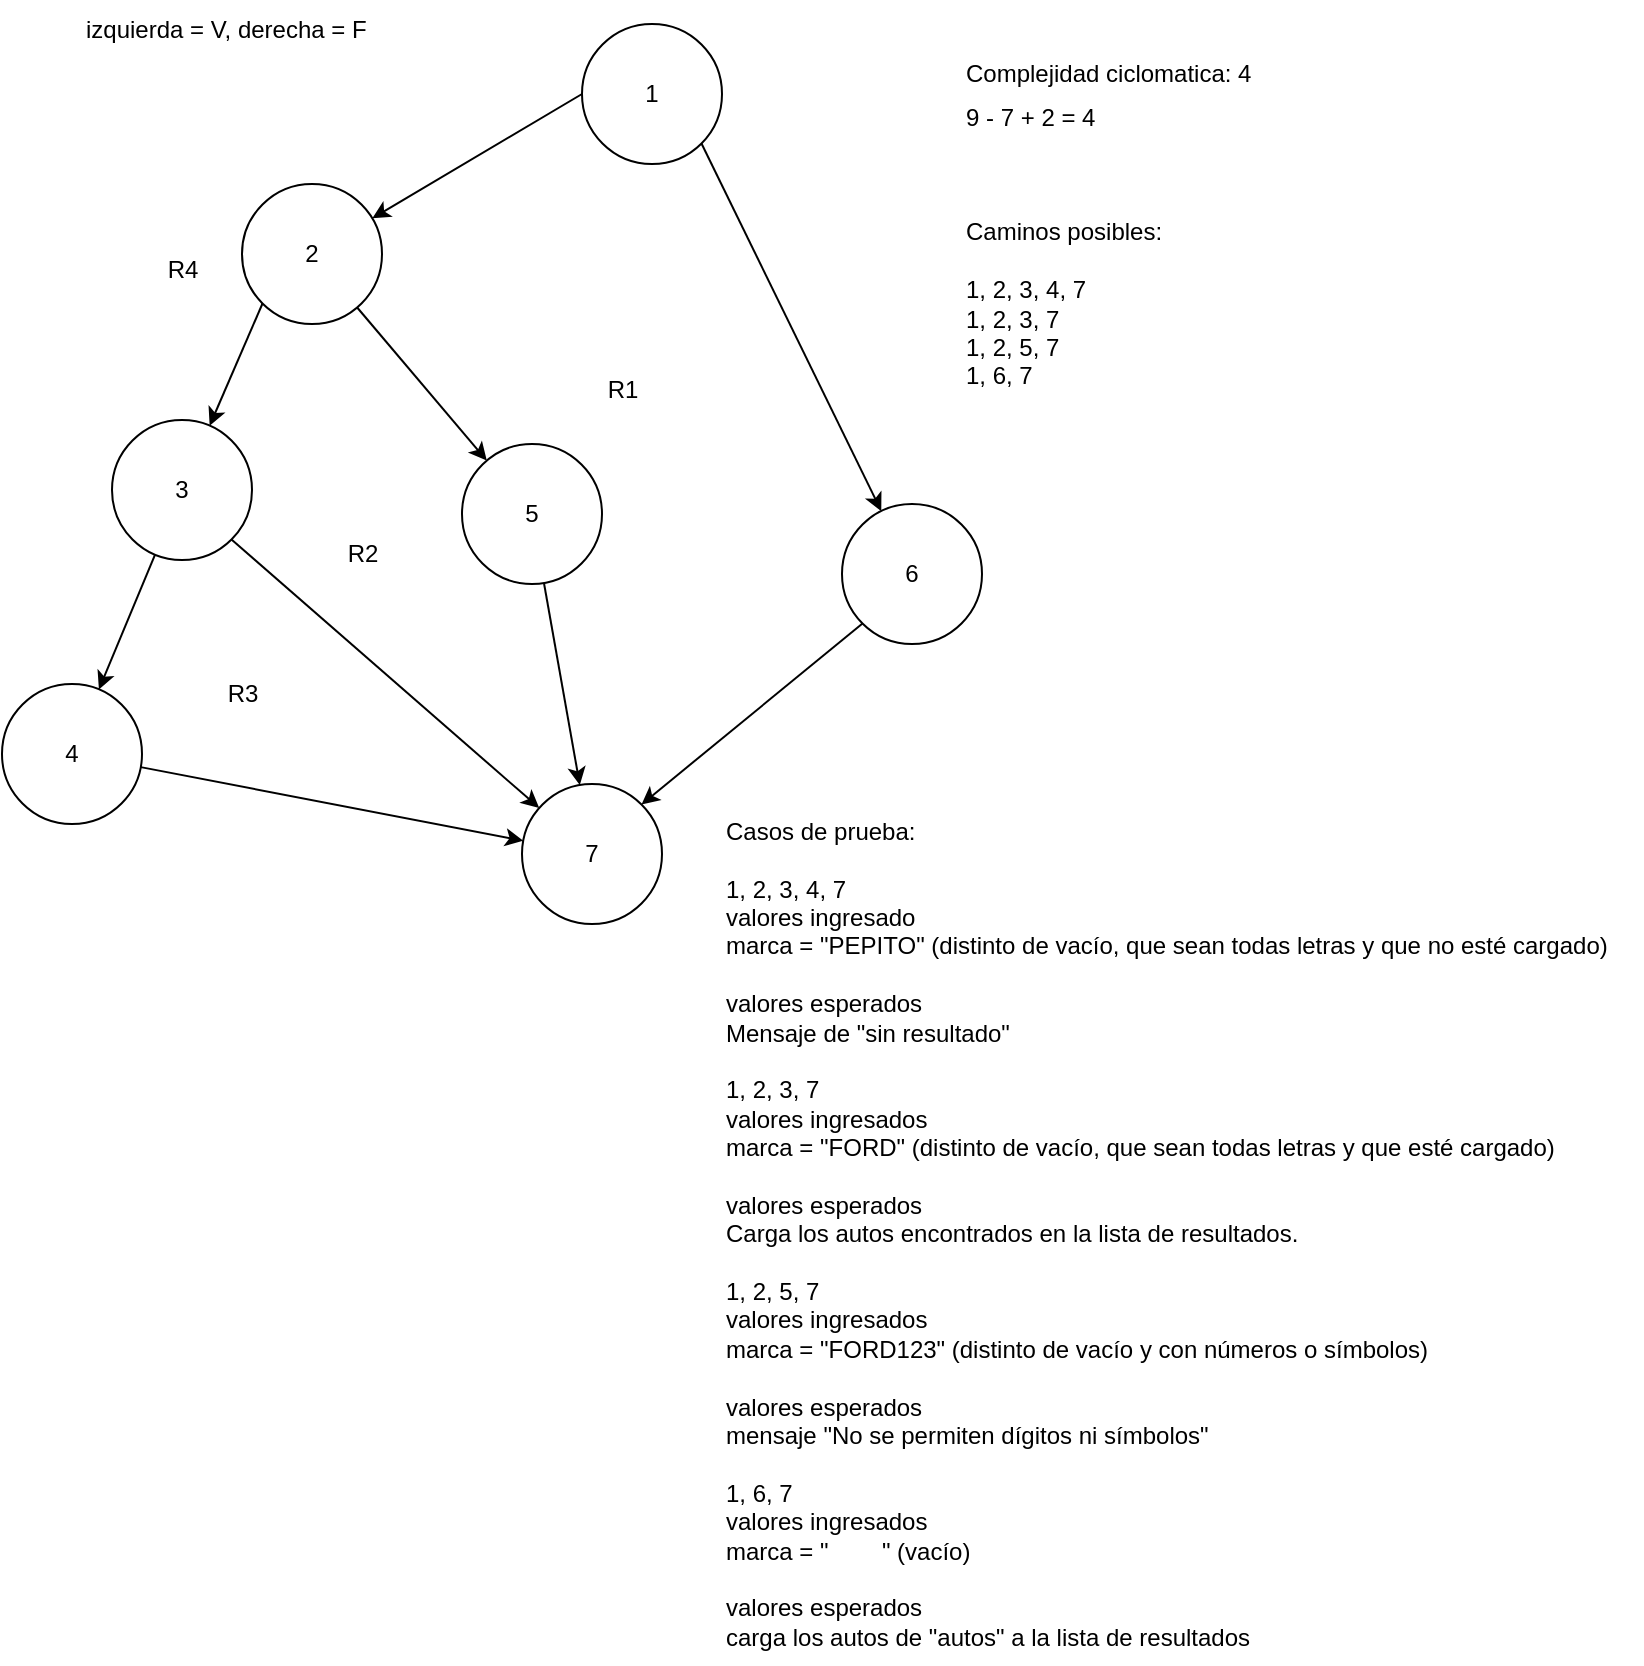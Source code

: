 <mxfile version="28.0.7">
  <diagram name="Página-1" id="BD-nxRVB3Ayex5wVRNk0">
    <mxGraphModel dx="982" dy="922" grid="1" gridSize="10" guides="1" tooltips="1" connect="1" arrows="1" fold="1" page="1" pageScale="1" pageWidth="827" pageHeight="1169" math="0" shadow="0">
      <root>
        <mxCell id="0" />
        <mxCell id="1" parent="0" />
        <mxCell id="3hG6TlRgSLibvt2rv8aY-10" style="rounded=0;orthogonalLoop=1;jettySize=auto;html=1;exitX=1;exitY=1;exitDx=0;exitDy=0;" edge="1" parent="1" source="3hG6TlRgSLibvt2rv8aY-1" target="3hG6TlRgSLibvt2rv8aY-7">
          <mxGeometry relative="1" as="geometry" />
        </mxCell>
        <mxCell id="3hG6TlRgSLibvt2rv8aY-12" style="rounded=0;orthogonalLoop=1;jettySize=auto;html=1;exitX=0;exitY=0.5;exitDx=0;exitDy=0;" edge="1" parent="1" source="3hG6TlRgSLibvt2rv8aY-1" target="3hG6TlRgSLibvt2rv8aY-3">
          <mxGeometry relative="1" as="geometry" />
        </mxCell>
        <mxCell id="3hG6TlRgSLibvt2rv8aY-1" value="1" style="ellipse;whiteSpace=wrap;html=1;aspect=fixed;" vertex="1" parent="1">
          <mxGeometry x="290" y="30" width="70" height="70" as="geometry" />
        </mxCell>
        <mxCell id="3hG6TlRgSLibvt2rv8aY-13" style="rounded=0;orthogonalLoop=1;jettySize=auto;html=1;" edge="1" parent="1" source="3hG6TlRgSLibvt2rv8aY-3" target="3hG6TlRgSLibvt2rv8aY-6">
          <mxGeometry relative="1" as="geometry" />
        </mxCell>
        <mxCell id="3hG6TlRgSLibvt2rv8aY-19" style="rounded=0;orthogonalLoop=1;jettySize=auto;html=1;exitX=0;exitY=1;exitDx=0;exitDy=0;" edge="1" parent="1" source="3hG6TlRgSLibvt2rv8aY-3" target="3hG6TlRgSLibvt2rv8aY-4">
          <mxGeometry relative="1" as="geometry" />
        </mxCell>
        <mxCell id="3hG6TlRgSLibvt2rv8aY-3" value="2" style="ellipse;whiteSpace=wrap;html=1;aspect=fixed;" vertex="1" parent="1">
          <mxGeometry x="120" y="110" width="70" height="70" as="geometry" />
        </mxCell>
        <mxCell id="3hG6TlRgSLibvt2rv8aY-16" style="rounded=0;orthogonalLoop=1;jettySize=auto;html=1;" edge="1" parent="1" source="3hG6TlRgSLibvt2rv8aY-4" target="3hG6TlRgSLibvt2rv8aY-5">
          <mxGeometry relative="1" as="geometry" />
        </mxCell>
        <mxCell id="3hG6TlRgSLibvt2rv8aY-20" style="rounded=0;orthogonalLoop=1;jettySize=auto;html=1;exitX=1;exitY=1;exitDx=0;exitDy=0;" edge="1" parent="1" source="3hG6TlRgSLibvt2rv8aY-4" target="3hG6TlRgSLibvt2rv8aY-8">
          <mxGeometry relative="1" as="geometry" />
        </mxCell>
        <mxCell id="3hG6TlRgSLibvt2rv8aY-4" value="3" style="ellipse;whiteSpace=wrap;html=1;aspect=fixed;" vertex="1" parent="1">
          <mxGeometry x="55" y="228" width="70" height="70" as="geometry" />
        </mxCell>
        <mxCell id="3hG6TlRgSLibvt2rv8aY-17" style="rounded=0;orthogonalLoop=1;jettySize=auto;html=1;" edge="1" parent="1" source="3hG6TlRgSLibvt2rv8aY-5" target="3hG6TlRgSLibvt2rv8aY-8">
          <mxGeometry relative="1" as="geometry" />
        </mxCell>
        <mxCell id="3hG6TlRgSLibvt2rv8aY-5" value="4" style="ellipse;whiteSpace=wrap;html=1;aspect=fixed;" vertex="1" parent="1">
          <mxGeometry y="360" width="70" height="70" as="geometry" />
        </mxCell>
        <mxCell id="3hG6TlRgSLibvt2rv8aY-14" style="rounded=0;orthogonalLoop=1;jettySize=auto;html=1;" edge="1" parent="1" source="3hG6TlRgSLibvt2rv8aY-6" target="3hG6TlRgSLibvt2rv8aY-8">
          <mxGeometry relative="1" as="geometry" />
        </mxCell>
        <mxCell id="3hG6TlRgSLibvt2rv8aY-6" value="5" style="ellipse;whiteSpace=wrap;html=1;aspect=fixed;" vertex="1" parent="1">
          <mxGeometry x="230" y="240" width="70" height="70" as="geometry" />
        </mxCell>
        <mxCell id="3hG6TlRgSLibvt2rv8aY-11" style="rounded=0;orthogonalLoop=1;jettySize=auto;html=1;exitX=0;exitY=1;exitDx=0;exitDy=0;entryX=1;entryY=0;entryDx=0;entryDy=0;" edge="1" parent="1" source="3hG6TlRgSLibvt2rv8aY-7" target="3hG6TlRgSLibvt2rv8aY-8">
          <mxGeometry relative="1" as="geometry" />
        </mxCell>
        <mxCell id="3hG6TlRgSLibvt2rv8aY-7" value="6" style="ellipse;whiteSpace=wrap;html=1;aspect=fixed;" vertex="1" parent="1">
          <mxGeometry x="420" y="270" width="70" height="70" as="geometry" />
        </mxCell>
        <mxCell id="3hG6TlRgSLibvt2rv8aY-8" value="7" style="ellipse;whiteSpace=wrap;html=1;aspect=fixed;" vertex="1" parent="1">
          <mxGeometry x="260" y="410" width="70" height="70" as="geometry" />
        </mxCell>
        <mxCell id="3hG6TlRgSLibvt2rv8aY-9" value="izquierda = V, derecha = F" style="text;html=1;align=left;verticalAlign=middle;resizable=0;points=[];autosize=1;strokeColor=none;fillColor=none;" vertex="1" parent="1">
          <mxGeometry x="40" y="18" width="160" height="30" as="geometry" />
        </mxCell>
        <mxCell id="3hG6TlRgSLibvt2rv8aY-21" value="R1" style="text;html=1;align=center;verticalAlign=middle;resizable=0;points=[];autosize=1;strokeColor=none;fillColor=none;" vertex="1" parent="1">
          <mxGeometry x="290" y="198" width="40" height="30" as="geometry" />
        </mxCell>
        <mxCell id="3hG6TlRgSLibvt2rv8aY-22" value="R2" style="text;html=1;align=center;verticalAlign=middle;resizable=0;points=[];autosize=1;strokeColor=none;fillColor=none;" vertex="1" parent="1">
          <mxGeometry x="160" y="280" width="40" height="30" as="geometry" />
        </mxCell>
        <mxCell id="3hG6TlRgSLibvt2rv8aY-23" value="R3" style="text;html=1;align=center;verticalAlign=middle;resizable=0;points=[];autosize=1;strokeColor=none;fillColor=none;" vertex="1" parent="1">
          <mxGeometry x="100" y="350" width="40" height="30" as="geometry" />
        </mxCell>
        <mxCell id="3hG6TlRgSLibvt2rv8aY-24" value="R4" style="text;html=1;align=center;verticalAlign=middle;resizable=0;points=[];autosize=1;strokeColor=none;fillColor=none;" vertex="1" parent="1">
          <mxGeometry x="70" y="138" width="40" height="30" as="geometry" />
        </mxCell>
        <mxCell id="3hG6TlRgSLibvt2rv8aY-25" value="Complejidad ciclomatica: 4" style="text;html=1;align=left;verticalAlign=middle;resizable=0;points=[];autosize=1;strokeColor=none;fillColor=none;" vertex="1" parent="1">
          <mxGeometry x="480" y="40" width="170" height="30" as="geometry" />
        </mxCell>
        <mxCell id="3hG6TlRgSLibvt2rv8aY-27" value="9 - 7 + 2 = 4" style="text;html=1;align=left;verticalAlign=middle;resizable=0;points=[];autosize=1;strokeColor=none;fillColor=none;" vertex="1" parent="1">
          <mxGeometry x="480" y="62" width="90" height="30" as="geometry" />
        </mxCell>
        <mxCell id="3hG6TlRgSLibvt2rv8aY-28" value="Caminos posibles:&lt;div&gt;&lt;br&gt;&lt;/div&gt;&lt;div&gt;1, 2, 3, 4, 7&lt;/div&gt;&lt;div&gt;1, 2, 3, 7&lt;/div&gt;&lt;div&gt;1, 2, 5, 7&lt;/div&gt;&lt;div&gt;1, 6, 7&lt;/div&gt;" style="text;html=1;align=left;verticalAlign=middle;resizable=0;points=[];autosize=1;strokeColor=none;fillColor=none;" vertex="1" parent="1">
          <mxGeometry x="480" y="120" width="120" height="100" as="geometry" />
        </mxCell>
        <mxCell id="3hG6TlRgSLibvt2rv8aY-29" value="Casos de prueba:&lt;div&gt;&lt;br&gt;&lt;/div&gt;&lt;div&gt;&lt;div style=&quot;&quot;&gt;1, 2, 3, 4, 7&lt;/div&gt;&lt;div&gt;valores ingresado&lt;/div&gt;&lt;div&gt;marca = &quot;PEPITO&quot; (distinto de vacío, que sean todas letras y que no esté cargado&lt;span style=&quot;background-color: transparent; color: light-dark(rgb(0, 0, 0), rgb(255, 255, 255));&quot;&gt;)&lt;/span&gt;&lt;/div&gt;&lt;div&gt;&lt;br&gt;&lt;/div&gt;&lt;div&gt;valores esperados&lt;/div&gt;&lt;div&gt;Mensaje de &quot;sin resultado&quot;&lt;/div&gt;&lt;div&gt;&lt;br&gt;&lt;/div&gt;&lt;div&gt;1, 2, 3, 7&lt;/div&gt;&lt;div&gt;&lt;div&gt;valores ingresados&lt;/div&gt;&lt;div&gt;marca = &quot;FORD&quot; (distinto de vacío, que sean todas letras y que esté cargado&lt;span style=&quot;color: light-dark(rgb(0, 0, 0), rgb(255, 255, 255)); background-color: transparent;&quot;&gt;)&lt;/span&gt;&lt;/div&gt;&lt;div&gt;&lt;span style=&quot;color: light-dark(rgb(0, 0, 0), rgb(255, 255, 255)); background-color: transparent;&quot;&gt;&lt;br&gt;&lt;/span&gt;&lt;/div&gt;&lt;div&gt;valores esperados&lt;/div&gt;&lt;/div&gt;&lt;div&gt;Carga los autos encontrados en la lista de resultados.&lt;/div&gt;&lt;div&gt;&lt;br&gt;&lt;/div&gt;&lt;div&gt;1, 2, 5, 7&lt;/div&gt;&lt;div&gt;&lt;div&gt;valores ingresados&lt;/div&gt;&lt;div&gt;marca = &quot;FORD123&lt;span style=&quot;background-color: transparent; color: light-dark(rgb(0, 0, 0), rgb(255, 255, 255));&quot;&gt;&quot; (distinto de vacío y con números o símbolos&lt;/span&gt;&lt;span style=&quot;background-color: transparent; color: light-dark(rgb(0, 0, 0), rgb(255, 255, 255));&quot;&gt;)&lt;/span&gt;&lt;/div&gt;&lt;div&gt;&lt;span style=&quot;color: light-dark(rgb(0, 0, 0), rgb(255, 255, 255)); background-color: transparent;&quot;&gt;&lt;br&gt;&lt;/span&gt;&lt;/div&gt;&lt;div&gt;valores esperados&lt;/div&gt;&lt;/div&gt;&lt;div&gt;mensaje &quot;No se permiten dígitos ni símbolos&quot;&lt;/div&gt;&lt;div&gt;&lt;br&gt;&lt;/div&gt;&lt;div&gt;1, 6, 7&lt;/div&gt;&lt;/div&gt;&lt;div&gt;&lt;div&gt;valores ingresados&lt;/div&gt;&lt;div&gt;&lt;div&gt;marca = &quot;&amp;nbsp; &amp;nbsp; &amp;nbsp; &amp;nbsp; &quot; (vacío&lt;span style=&quot;color: light-dark(rgb(0, 0, 0), rgb(255, 255, 255)); background-color: transparent;&quot;&gt;)&lt;/span&gt;&lt;/div&gt;&lt;/div&gt;&lt;div&gt;&lt;span style=&quot;color: light-dark(rgb(0, 0, 0), rgb(255, 255, 255)); background-color: transparent;&quot;&gt;&lt;br&gt;&lt;/span&gt;&lt;/div&gt;&lt;div&gt;valores esperados&lt;/div&gt;&lt;/div&gt;&lt;div&gt;carga los autos de &quot;autos&quot; a la lista de resultados&lt;/div&gt;" style="text;html=1;align=left;verticalAlign=middle;resizable=0;points=[];autosize=1;strokeColor=none;fillColor=none;" vertex="1" parent="1">
          <mxGeometry x="360" y="420" width="460" height="430" as="geometry" />
        </mxCell>
      </root>
    </mxGraphModel>
  </diagram>
</mxfile>
